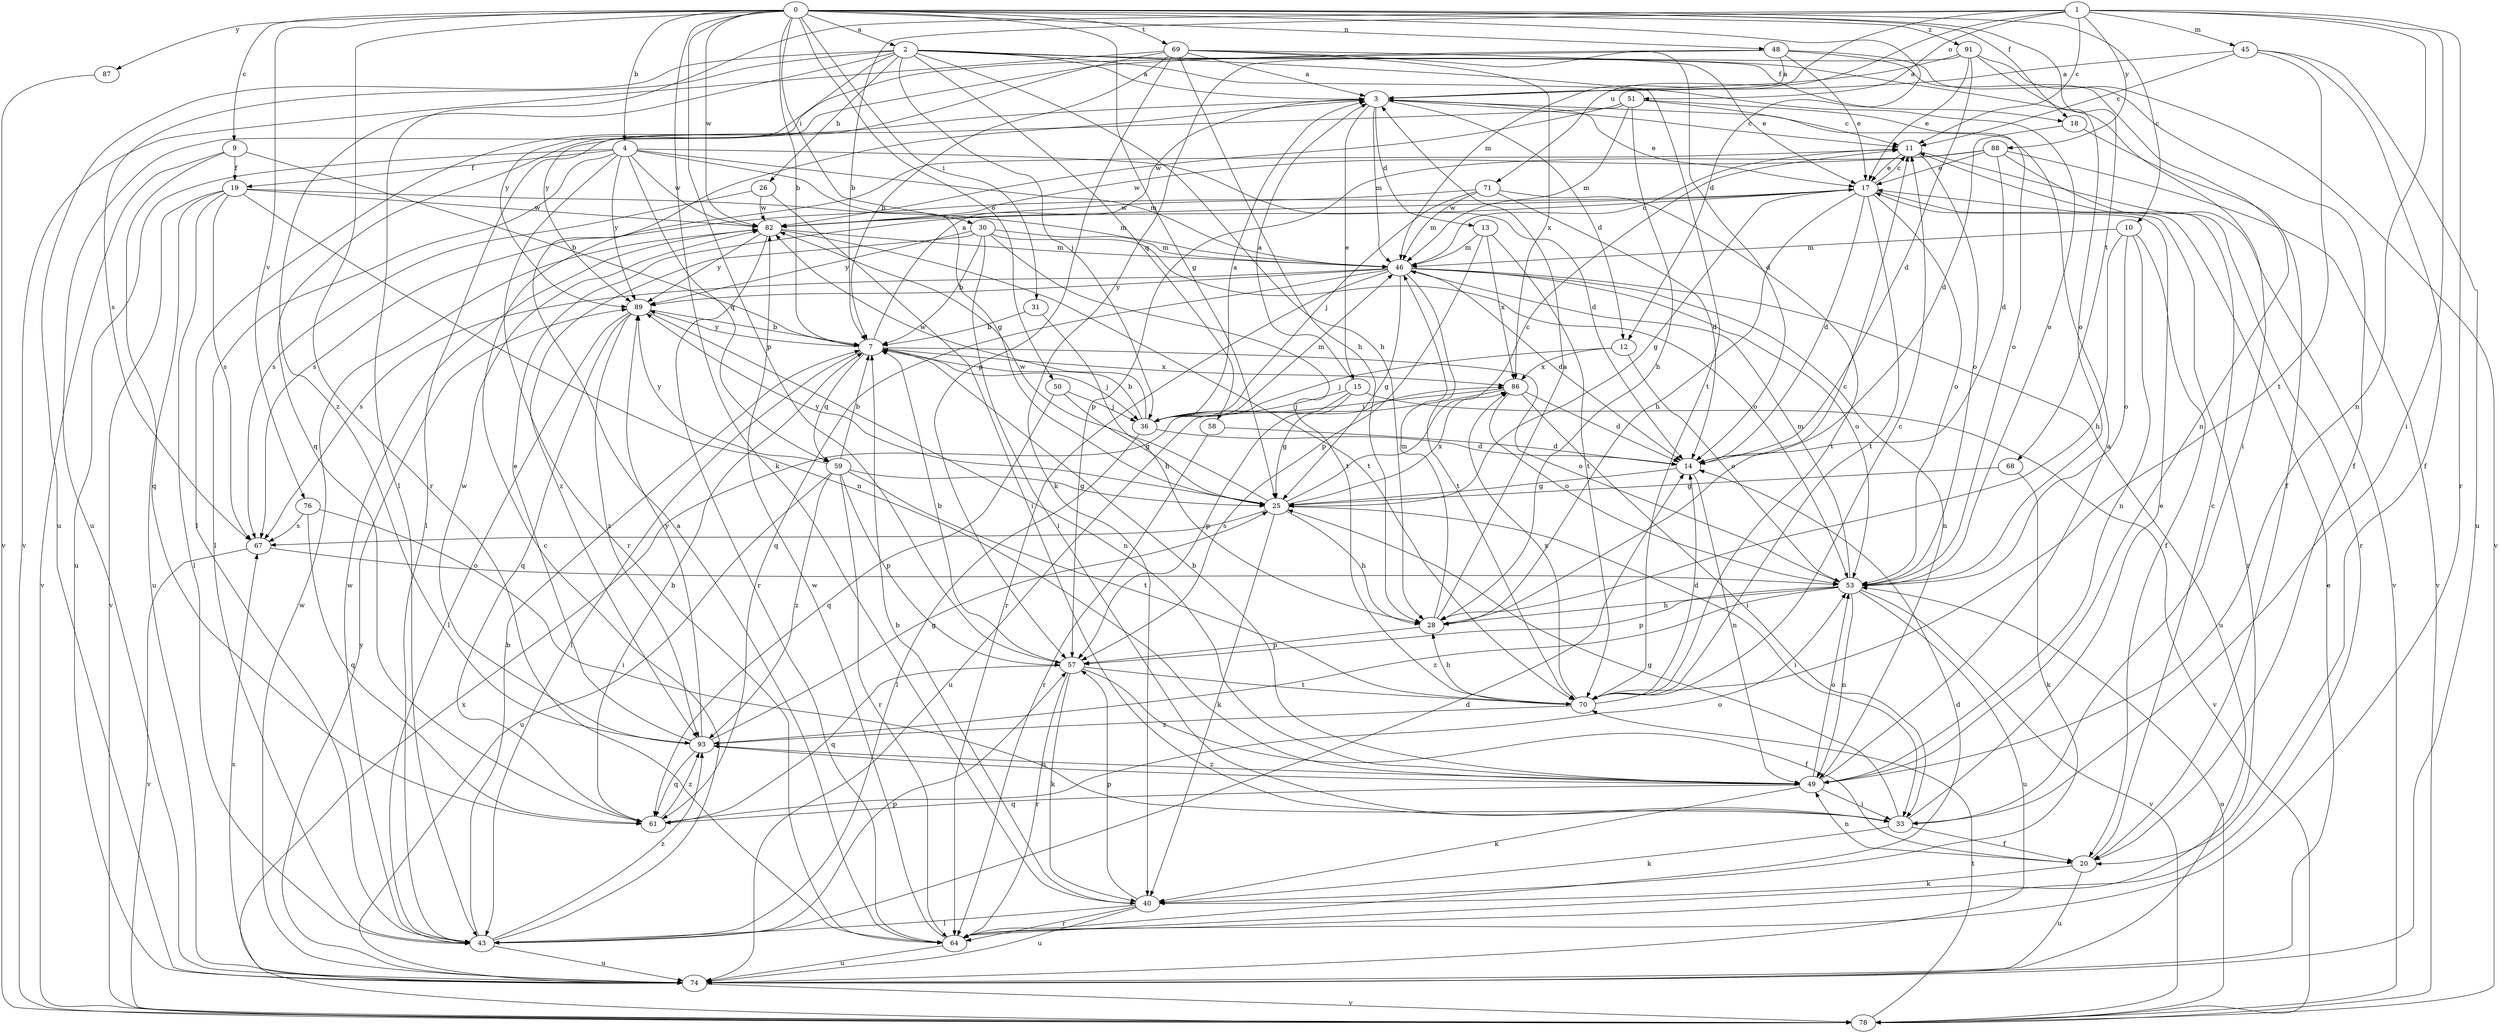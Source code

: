 strict digraph  {
0;
1;
2;
3;
4;
7;
9;
10;
11;
12;
13;
14;
15;
17;
18;
19;
20;
25;
26;
28;
30;
31;
33;
36;
40;
43;
45;
46;
48;
49;
50;
51;
53;
57;
58;
59;
61;
64;
67;
68;
69;
70;
71;
74;
76;
78;
82;
86;
87;
88;
89;
91;
93;
0 -> 2  [label=a];
0 -> 4  [label=b];
0 -> 7  [label=b];
0 -> 9  [label=c];
0 -> 10  [label=c];
0 -> 12  [label=d];
0 -> 18  [label=f];
0 -> 25  [label=g];
0 -> 30  [label=i];
0 -> 31  [label=i];
0 -> 40  [label=k];
0 -> 48  [label=n];
0 -> 50  [label=o];
0 -> 57  [label=p];
0 -> 64  [label=r];
0 -> 68  [label=t];
0 -> 69  [label=t];
0 -> 76  [label=v];
0 -> 82  [label=w];
0 -> 87  [label=y];
0 -> 91  [label=z];
1 -> 7  [label=b];
1 -> 11  [label=c];
1 -> 33  [label=i];
1 -> 43  [label=l];
1 -> 45  [label=m];
1 -> 46  [label=m];
1 -> 49  [label=n];
1 -> 51  [label=o];
1 -> 64  [label=r];
1 -> 71  [label=u];
1 -> 88  [label=y];
2 -> 3  [label=a];
2 -> 18  [label=f];
2 -> 26  [label=h];
2 -> 28  [label=h];
2 -> 33  [label=i];
2 -> 36  [label=j];
2 -> 53  [label=o];
2 -> 58  [label=q];
2 -> 67  [label=s];
2 -> 70  [label=t];
2 -> 74  [label=u];
2 -> 89  [label=y];
2 -> 93  [label=z];
3 -> 11  [label=c];
3 -> 12  [label=d];
3 -> 13  [label=d];
3 -> 15  [label=e];
3 -> 17  [label=e];
3 -> 43  [label=l];
3 -> 46  [label=m];
4 -> 14  [label=d];
4 -> 19  [label=f];
4 -> 25  [label=g];
4 -> 43  [label=l];
4 -> 46  [label=m];
4 -> 59  [label=q];
4 -> 64  [label=r];
4 -> 74  [label=u];
4 -> 82  [label=w];
4 -> 89  [label=y];
7 -> 3  [label=a];
7 -> 36  [label=j];
7 -> 43  [label=l];
7 -> 53  [label=o];
7 -> 59  [label=q];
7 -> 86  [label=x];
7 -> 89  [label=y];
9 -> 7  [label=b];
9 -> 19  [label=f];
9 -> 61  [label=q];
9 -> 78  [label=v];
10 -> 20  [label=f];
10 -> 28  [label=h];
10 -> 46  [label=m];
10 -> 49  [label=n];
10 -> 53  [label=o];
11 -> 17  [label=e];
11 -> 53  [label=o];
11 -> 78  [label=v];
12 -> 36  [label=j];
12 -> 53  [label=o];
12 -> 86  [label=x];
13 -> 46  [label=m];
13 -> 57  [label=p];
13 -> 70  [label=t];
13 -> 86  [label=x];
14 -> 25  [label=g];
14 -> 49  [label=n];
15 -> 3  [label=a];
15 -> 25  [label=g];
15 -> 36  [label=j];
15 -> 57  [label=p];
15 -> 78  [label=v];
17 -> 11  [label=c];
17 -> 14  [label=d];
17 -> 25  [label=g];
17 -> 28  [label=h];
17 -> 53  [label=o];
17 -> 64  [label=r];
17 -> 67  [label=s];
17 -> 70  [label=t];
17 -> 82  [label=w];
18 -> 14  [label=d];
18 -> 20  [label=f];
19 -> 43  [label=l];
19 -> 46  [label=m];
19 -> 49  [label=n];
19 -> 67  [label=s];
19 -> 74  [label=u];
19 -> 78  [label=v];
19 -> 82  [label=w];
20 -> 11  [label=c];
20 -> 40  [label=k];
20 -> 49  [label=n];
20 -> 74  [label=u];
25 -> 11  [label=c];
25 -> 28  [label=h];
25 -> 33  [label=i];
25 -> 40  [label=k];
25 -> 67  [label=s];
25 -> 82  [label=w];
25 -> 86  [label=x];
25 -> 89  [label=y];
26 -> 33  [label=i];
26 -> 67  [label=s];
26 -> 82  [label=w];
28 -> 3  [label=a];
28 -> 11  [label=c];
28 -> 46  [label=m];
28 -> 57  [label=p];
30 -> 7  [label=b];
30 -> 33  [label=i];
30 -> 46  [label=m];
30 -> 53  [label=o];
30 -> 70  [label=t];
30 -> 89  [label=y];
30 -> 93  [label=z];
31 -> 7  [label=b];
31 -> 28  [label=h];
33 -> 17  [label=e];
33 -> 20  [label=f];
33 -> 25  [label=g];
33 -> 40  [label=k];
36 -> 3  [label=a];
36 -> 7  [label=b];
36 -> 14  [label=d];
36 -> 43  [label=l];
36 -> 46  [label=m];
36 -> 82  [label=w];
40 -> 7  [label=b];
40 -> 43  [label=l];
40 -> 57  [label=p];
40 -> 64  [label=r];
40 -> 74  [label=u];
43 -> 7  [label=b];
43 -> 11  [label=c];
43 -> 14  [label=d];
43 -> 57  [label=p];
43 -> 74  [label=u];
43 -> 82  [label=w];
43 -> 93  [label=z];
45 -> 3  [label=a];
45 -> 11  [label=c];
45 -> 20  [label=f];
45 -> 70  [label=t];
45 -> 74  [label=u];
46 -> 11  [label=c];
46 -> 14  [label=d];
46 -> 25  [label=g];
46 -> 49  [label=n];
46 -> 53  [label=o];
46 -> 61  [label=q];
46 -> 64  [label=r];
46 -> 67  [label=s];
46 -> 70  [label=t];
46 -> 74  [label=u];
46 -> 89  [label=y];
48 -> 3  [label=a];
48 -> 17  [label=e];
48 -> 20  [label=f];
48 -> 49  [label=n];
48 -> 61  [label=q];
48 -> 74  [label=u];
49 -> 3  [label=a];
49 -> 7  [label=b];
49 -> 33  [label=i];
49 -> 40  [label=k];
49 -> 53  [label=o];
49 -> 61  [label=q];
49 -> 93  [label=z];
50 -> 25  [label=g];
50 -> 36  [label=j];
50 -> 61  [label=q];
51 -> 11  [label=c];
51 -> 28  [label=h];
51 -> 43  [label=l];
51 -> 46  [label=m];
51 -> 53  [label=o];
51 -> 82  [label=w];
53 -> 28  [label=h];
53 -> 46  [label=m];
53 -> 49  [label=n];
53 -> 57  [label=p];
53 -> 74  [label=u];
53 -> 78  [label=v];
53 -> 93  [label=z];
57 -> 7  [label=b];
57 -> 20  [label=f];
57 -> 40  [label=k];
57 -> 61  [label=q];
57 -> 64  [label=r];
57 -> 70  [label=t];
58 -> 14  [label=d];
58 -> 64  [label=r];
59 -> 7  [label=b];
59 -> 25  [label=g];
59 -> 57  [label=p];
59 -> 64  [label=r];
59 -> 70  [label=t];
59 -> 74  [label=u];
59 -> 89  [label=y];
59 -> 93  [label=z];
61 -> 7  [label=b];
61 -> 53  [label=o];
61 -> 93  [label=z];
64 -> 3  [label=a];
64 -> 14  [label=d];
64 -> 74  [label=u];
64 -> 82  [label=w];
67 -> 53  [label=o];
67 -> 78  [label=v];
68 -> 25  [label=g];
68 -> 40  [label=k];
69 -> 3  [label=a];
69 -> 7  [label=b];
69 -> 14  [label=d];
69 -> 17  [label=e];
69 -> 28  [label=h];
69 -> 57  [label=p];
69 -> 78  [label=v];
69 -> 86  [label=x];
69 -> 89  [label=y];
70 -> 11  [label=c];
70 -> 14  [label=d];
70 -> 28  [label=h];
70 -> 86  [label=x];
70 -> 93  [label=z];
71 -> 14  [label=d];
71 -> 36  [label=j];
71 -> 46  [label=m];
71 -> 70  [label=t];
71 -> 82  [label=w];
74 -> 17  [label=e];
74 -> 67  [label=s];
74 -> 78  [label=v];
74 -> 82  [label=w];
74 -> 89  [label=y];
76 -> 33  [label=i];
76 -> 61  [label=q];
76 -> 67  [label=s];
78 -> 53  [label=o];
78 -> 70  [label=t];
78 -> 86  [label=x];
82 -> 46  [label=m];
82 -> 64  [label=r];
82 -> 70  [label=t];
82 -> 89  [label=y];
86 -> 14  [label=d];
86 -> 33  [label=i];
86 -> 36  [label=j];
86 -> 53  [label=o];
86 -> 74  [label=u];
87 -> 78  [label=v];
88 -> 14  [label=d];
88 -> 17  [label=e];
88 -> 57  [label=p];
88 -> 64  [label=r];
88 -> 78  [label=v];
88 -> 82  [label=w];
89 -> 7  [label=b];
89 -> 43  [label=l];
89 -> 49  [label=n];
89 -> 61  [label=q];
89 -> 93  [label=z];
91 -> 3  [label=a];
91 -> 14  [label=d];
91 -> 17  [label=e];
91 -> 40  [label=k];
91 -> 53  [label=o];
91 -> 78  [label=v];
93 -> 17  [label=e];
93 -> 25  [label=g];
93 -> 49  [label=n];
93 -> 61  [label=q];
93 -> 82  [label=w];
93 -> 89  [label=y];
}
